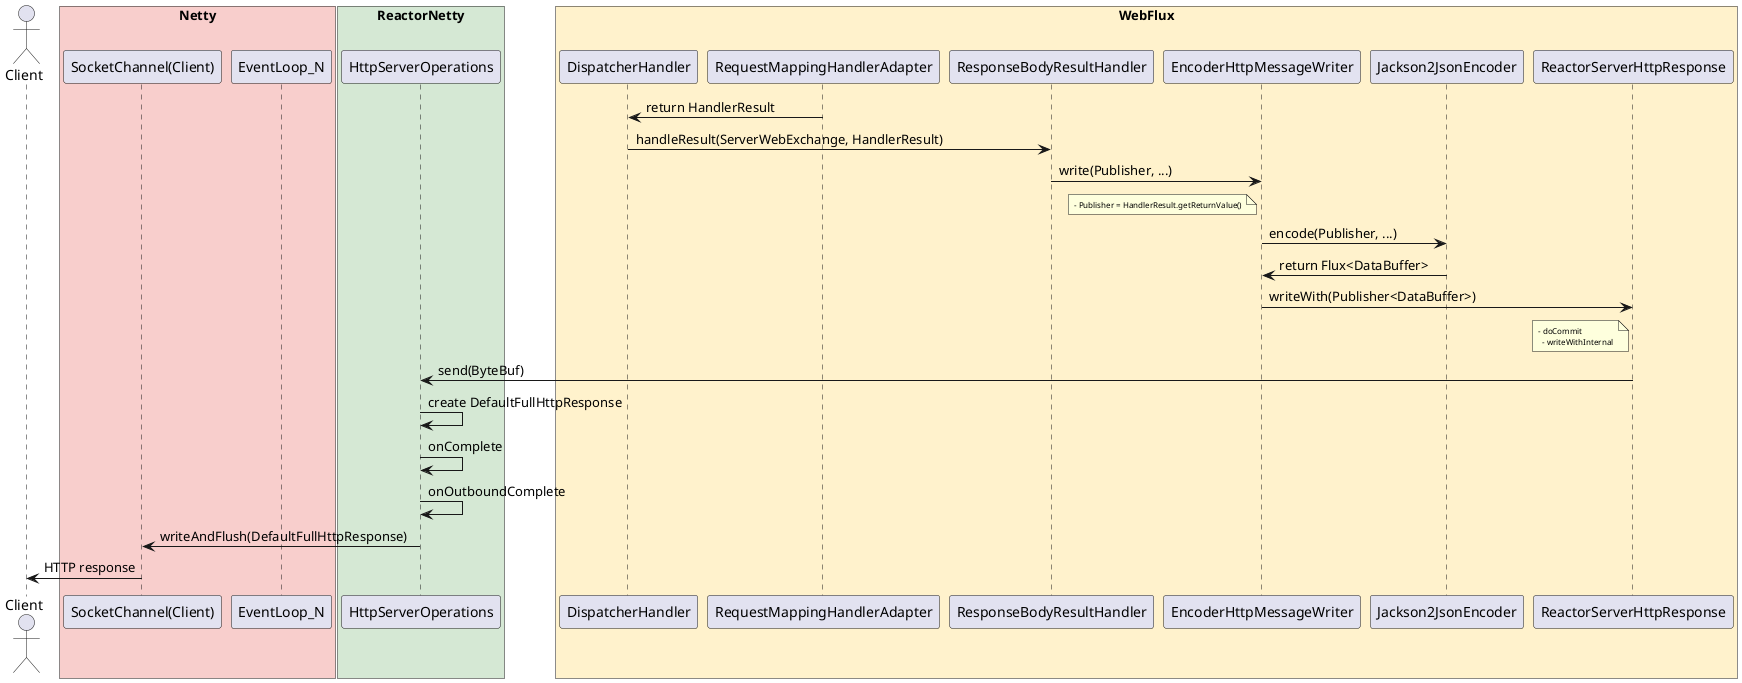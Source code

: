 @startuml
actor Client
box "Netty" #F8CECC
participant "SocketChannel(Client)" as SocketChannel
participant EventLoop_N
end box
box "ReactorNetty" #D5E8D4
participant HttpServerOperations
end box
box "WebFlux" #FFF2CC
participant DispatcherHandler
participant RequestMappingHandlerAdapter
participant ResponseBodyResultHandler
participant EncoderHttpMessageWriter
participant Jackson2JsonEncoder
participant ReactorServerHttpResponse
end box
skinparam noteFontSize 8


RequestMappingHandlerAdapter -> DispatcherHandler: return HandlerResult
DispatcherHandler -> ResponseBodyResultHandler: handleResult(ServerWebExchange, HandlerResult)
ResponseBodyResultHandler -> EncoderHttpMessageWriter: write(Publisher, ...)
note left EncoderHttpMessageWriter
- Publisher = HandlerResult.getReturnValue()
end note
EncoderHttpMessageWriter -> Jackson2JsonEncoder: encode(Publisher, ...)
Jackson2JsonEncoder -> EncoderHttpMessageWriter: return Flux<DataBuffer>
EncoderHttpMessageWriter -> ReactorServerHttpResponse: writeWith(Publisher<DataBuffer>)
note left ReactorServerHttpResponse
- doCommit  
  - writeWithInternal
end note
ReactorServerHttpResponse -> HttpServerOperations: send(ByteBuf)
HttpServerOperations -> HttpServerOperations: create DefaultFullHttpResponse
HttpServerOperations -> HttpServerOperations: onComplete
HttpServerOperations -> HttpServerOperations: onOutboundComplete
HttpServerOperations -> SocketChannel: writeAndFlush(DefaultFullHttpResponse)
SocketChannel -> Client: HTTP response

@enduml
